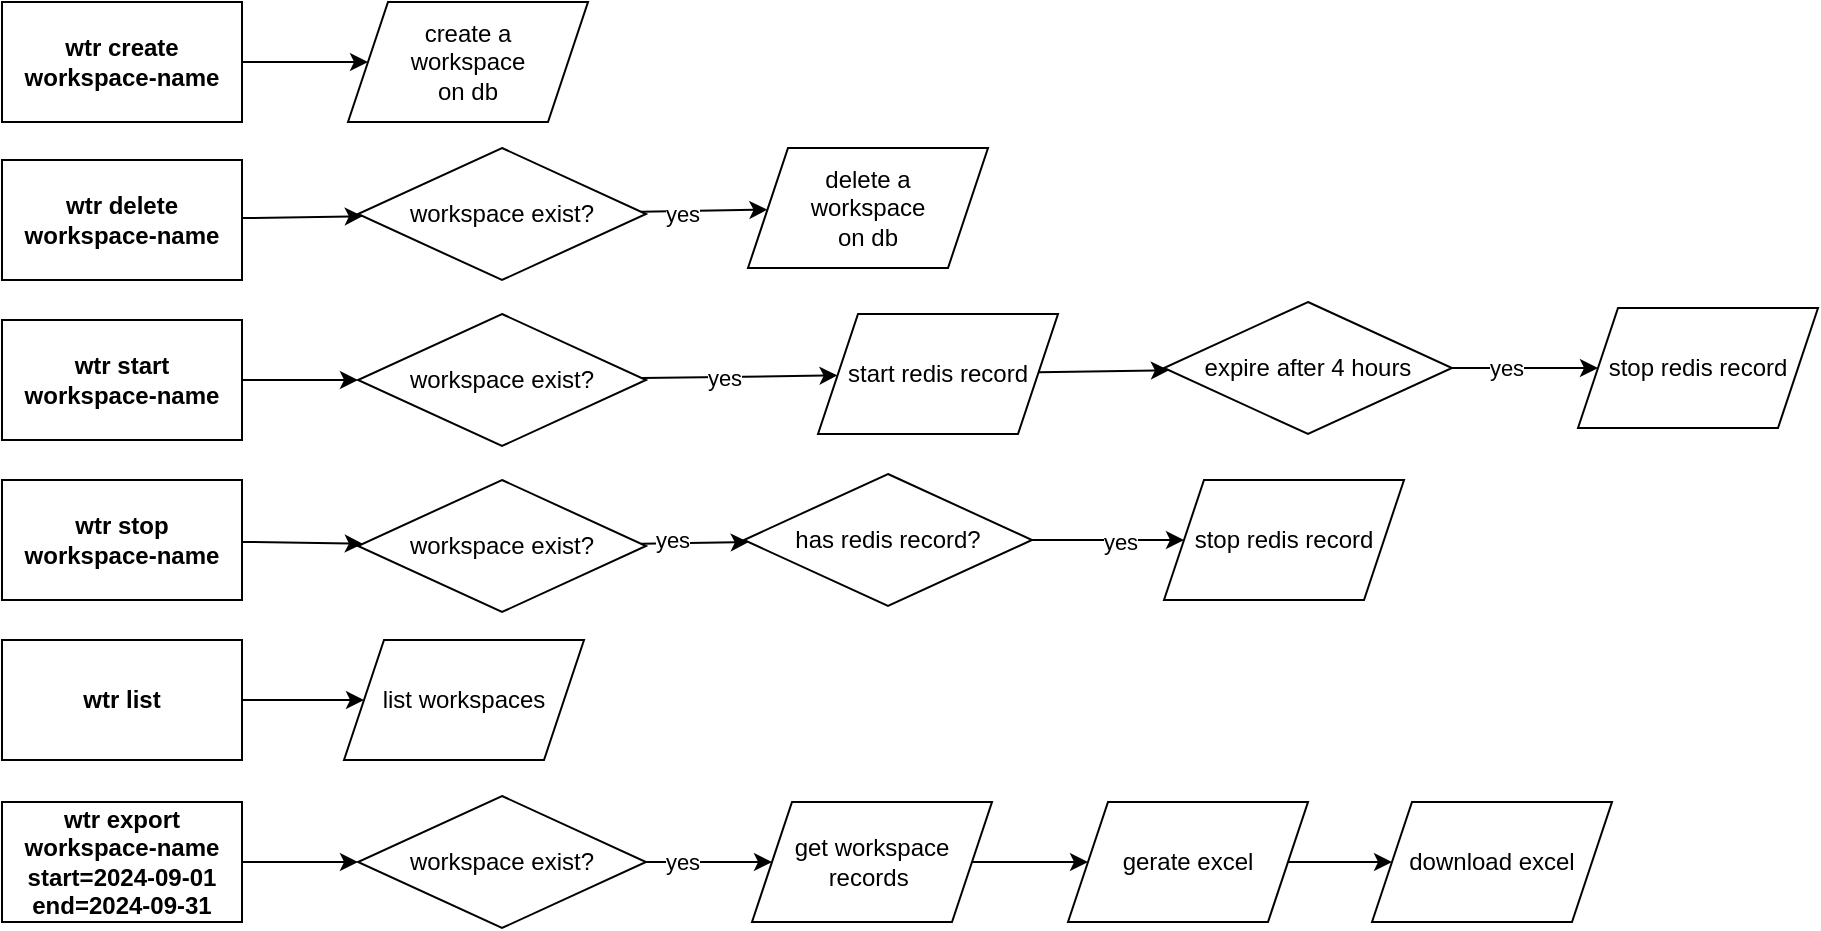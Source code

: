 <mxfile>
    <diagram id="7_IEWt7bNs7gBWvmXYBw" name="Page-1">
        <mxGraphModel dx="1011" dy="617" grid="0" gridSize="10" guides="1" tooltips="1" connect="1" arrows="1" fold="1" page="1" pageScale="1" pageWidth="850" pageHeight="1100" math="0" shadow="0">
            <root>
                <mxCell id="0"/>
                <mxCell id="1" parent="0"/>
                <mxCell id="4" value="" style="edgeStyle=none;html=1;" edge="1" parent="1" source="2" target="3">
                    <mxGeometry relative="1" as="geometry"/>
                </mxCell>
                <mxCell id="2" value="wtr create workspace-name" style="rounded=0;whiteSpace=wrap;html=1;fontStyle=1" vertex="1" parent="1">
                    <mxGeometry x="149" y="150" width="120" height="60" as="geometry"/>
                </mxCell>
                <mxCell id="3" value="create a &lt;br&gt;workspace &lt;br&gt;on db" style="shape=parallelogram;perimeter=parallelogramPerimeter;whiteSpace=wrap;html=1;fixedSize=1;" vertex="1" parent="1">
                    <mxGeometry x="322" y="150" width="120" height="60" as="geometry"/>
                </mxCell>
                <mxCell id="25" value="" style="edgeStyle=none;html=1;" edge="1" parent="1" source="6" target="24">
                    <mxGeometry relative="1" as="geometry"/>
                </mxCell>
                <mxCell id="6" value="wtr delete workspace-name" style="rounded=0;whiteSpace=wrap;html=1;fontStyle=1" vertex="1" parent="1">
                    <mxGeometry x="149" y="229" width="120" height="60" as="geometry"/>
                </mxCell>
                <mxCell id="7" value="delete a &lt;br&gt;workspace &lt;br&gt;on db" style="shape=parallelogram;perimeter=parallelogramPerimeter;whiteSpace=wrap;html=1;fixedSize=1;" vertex="1" parent="1">
                    <mxGeometry x="522" y="223" width="120" height="60" as="geometry"/>
                </mxCell>
                <mxCell id="32" value="" style="edgeStyle=none;html=1;" edge="1" parent="1" source="8" target="29">
                    <mxGeometry relative="1" as="geometry"/>
                </mxCell>
                <mxCell id="8" value="wtr start &lt;br&gt;workspace-name" style="rounded=0;whiteSpace=wrap;html=1;fontStyle=1" vertex="1" parent="1">
                    <mxGeometry x="149" y="309" width="120" height="60" as="geometry"/>
                </mxCell>
                <mxCell id="12" value="" style="edgeStyle=none;html=1;" edge="1" parent="1" source="9" target="11">
                    <mxGeometry relative="1" as="geometry"/>
                </mxCell>
                <mxCell id="9" value="start redis record" style="shape=parallelogram;perimeter=parallelogramPerimeter;whiteSpace=wrap;html=1;fixedSize=1;" vertex="1" parent="1">
                    <mxGeometry x="557" y="306" width="120" height="60" as="geometry"/>
                </mxCell>
                <mxCell id="14" value="" style="edgeStyle=none;html=1;" edge="1" parent="1" source="11" target="13">
                    <mxGeometry relative="1" as="geometry"/>
                </mxCell>
                <mxCell id="15" value="yes" style="edgeLabel;html=1;align=center;verticalAlign=middle;resizable=0;points=[];" vertex="1" connectable="0" parent="14">
                    <mxGeometry x="-0.269" relative="1" as="geometry">
                        <mxPoint as="offset"/>
                    </mxGeometry>
                </mxCell>
                <mxCell id="11" value="expire after 4 hours" style="rhombus;whiteSpace=wrap;html=1;" vertex="1" parent="1">
                    <mxGeometry x="730" y="300" width="144" height="66" as="geometry"/>
                </mxCell>
                <mxCell id="13" value="stop redis record" style="shape=parallelogram;perimeter=parallelogramPerimeter;whiteSpace=wrap;html=1;fixedSize=1;" vertex="1" parent="1">
                    <mxGeometry x="937" y="303" width="120" height="60" as="geometry"/>
                </mxCell>
                <mxCell id="35" value="" style="edgeStyle=none;html=1;" edge="1" parent="1" source="16" target="28">
                    <mxGeometry relative="1" as="geometry"/>
                </mxCell>
                <mxCell id="16" value="wtr stop&lt;br&gt;workspace-name" style="rounded=0;whiteSpace=wrap;html=1;fontStyle=1" vertex="1" parent="1">
                    <mxGeometry x="149" y="389" width="120" height="60" as="geometry"/>
                </mxCell>
                <mxCell id="22" value="" style="edgeStyle=none;html=1;" edge="1" parent="1" source="17" target="19">
                    <mxGeometry relative="1" as="geometry"/>
                </mxCell>
                <mxCell id="23" value="yes" style="edgeLabel;html=1;align=center;verticalAlign=middle;resizable=0;points=[];" vertex="1" connectable="0" parent="22">
                    <mxGeometry x="0.15" y="-1" relative="1" as="geometry">
                        <mxPoint as="offset"/>
                    </mxGeometry>
                </mxCell>
                <mxCell id="17" value="has redis record?" style="rhombus;whiteSpace=wrap;html=1;" vertex="1" parent="1">
                    <mxGeometry x="520" y="386" width="144" height="66" as="geometry"/>
                </mxCell>
                <mxCell id="19" value="stop redis record" style="shape=parallelogram;perimeter=parallelogramPerimeter;whiteSpace=wrap;html=1;fixedSize=1;" vertex="1" parent="1">
                    <mxGeometry x="730" y="389" width="120" height="60" as="geometry"/>
                </mxCell>
                <mxCell id="26" value="" style="edgeStyle=none;html=1;" edge="1" parent="1" source="24" target="7">
                    <mxGeometry relative="1" as="geometry"/>
                </mxCell>
                <mxCell id="27" value="yes" style="edgeLabel;html=1;align=center;verticalAlign=middle;resizable=0;points=[];" vertex="1" connectable="0" parent="26">
                    <mxGeometry x="-0.368" y="-1" relative="1" as="geometry">
                        <mxPoint as="offset"/>
                    </mxGeometry>
                </mxCell>
                <mxCell id="24" value="workspace exist?" style="rhombus;whiteSpace=wrap;html=1;" vertex="1" parent="1">
                    <mxGeometry x="327" y="223" width="144" height="66" as="geometry"/>
                </mxCell>
                <mxCell id="36" value="" style="edgeStyle=none;html=1;" edge="1" parent="1" source="28" target="17">
                    <mxGeometry relative="1" as="geometry"/>
                </mxCell>
                <mxCell id="45" value="yes" style="edgeLabel;html=1;align=center;verticalAlign=middle;resizable=0;points=[];" vertex="1" connectable="0" parent="36">
                    <mxGeometry x="-0.424" y="2" relative="1" as="geometry">
                        <mxPoint as="offset"/>
                    </mxGeometry>
                </mxCell>
                <mxCell id="28" value="workspace exist?" style="rhombus;whiteSpace=wrap;html=1;" vertex="1" parent="1">
                    <mxGeometry x="327" y="389" width="144" height="66" as="geometry"/>
                </mxCell>
                <mxCell id="33" value="" style="edgeStyle=none;html=1;" edge="1" parent="1" source="29" target="9">
                    <mxGeometry relative="1" as="geometry"/>
                </mxCell>
                <mxCell id="34" value="yes" style="edgeLabel;html=1;align=center;verticalAlign=middle;resizable=0;points=[];" vertex="1" connectable="0" parent="33">
                    <mxGeometry x="-0.164" relative="1" as="geometry">
                        <mxPoint as="offset"/>
                    </mxGeometry>
                </mxCell>
                <mxCell id="29" value="workspace exist?" style="rhombus;whiteSpace=wrap;html=1;" vertex="1" parent="1">
                    <mxGeometry x="327" y="306" width="144" height="66" as="geometry"/>
                </mxCell>
                <mxCell id="39" value="" style="edgeStyle=none;html=1;" edge="1" parent="1" source="37" target="38">
                    <mxGeometry relative="1" as="geometry"/>
                </mxCell>
                <mxCell id="37" value="wtr list" style="rounded=0;whiteSpace=wrap;html=1;fontStyle=1" vertex="1" parent="1">
                    <mxGeometry x="149" y="469" width="120" height="60" as="geometry"/>
                </mxCell>
                <mxCell id="38" value="list workspaces" style="shape=parallelogram;perimeter=parallelogramPerimeter;whiteSpace=wrap;html=1;fixedSize=1;" vertex="1" parent="1">
                    <mxGeometry x="320" y="469" width="120" height="60" as="geometry"/>
                </mxCell>
                <mxCell id="44" value="" style="edgeStyle=none;html=1;" edge="1" parent="1" source="40" target="43">
                    <mxGeometry relative="1" as="geometry"/>
                </mxCell>
                <mxCell id="40" value="wtr export workspace-name start=2024-09-01 end=2024-09-31" style="rounded=0;whiteSpace=wrap;html=1;fontStyle=1" vertex="1" parent="1">
                    <mxGeometry x="149" y="550" width="120" height="60" as="geometry"/>
                </mxCell>
                <mxCell id="47" value="" style="edgeStyle=none;html=1;" edge="1" parent="1" source="43" target="46">
                    <mxGeometry relative="1" as="geometry"/>
                </mxCell>
                <mxCell id="48" value="yes" style="edgeLabel;html=1;align=center;verticalAlign=middle;resizable=0;points=[];" vertex="1" connectable="0" parent="47">
                    <mxGeometry x="-0.421" relative="1" as="geometry">
                        <mxPoint as="offset"/>
                    </mxGeometry>
                </mxCell>
                <mxCell id="43" value="workspace exist?" style="rhombus;whiteSpace=wrap;html=1;" vertex="1" parent="1">
                    <mxGeometry x="327" y="547" width="144" height="66" as="geometry"/>
                </mxCell>
                <mxCell id="50" value="" style="edgeStyle=none;html=1;" edge="1" parent="1" source="46" target="49">
                    <mxGeometry relative="1" as="geometry"/>
                </mxCell>
                <mxCell id="46" value="get workspace records&amp;nbsp;" style="shape=parallelogram;perimeter=parallelogramPerimeter;whiteSpace=wrap;html=1;fixedSize=1;" vertex="1" parent="1">
                    <mxGeometry x="524" y="550" width="120" height="60" as="geometry"/>
                </mxCell>
                <mxCell id="52" value="" style="edgeStyle=none;html=1;" edge="1" parent="1" source="49" target="51">
                    <mxGeometry relative="1" as="geometry"/>
                </mxCell>
                <mxCell id="49" value="gerate excel" style="shape=parallelogram;perimeter=parallelogramPerimeter;whiteSpace=wrap;html=1;fixedSize=1;" vertex="1" parent="1">
                    <mxGeometry x="682" y="550" width="120" height="60" as="geometry"/>
                </mxCell>
                <mxCell id="51" value="download excel" style="shape=parallelogram;perimeter=parallelogramPerimeter;whiteSpace=wrap;html=1;fixedSize=1;" vertex="1" parent="1">
                    <mxGeometry x="834" y="550" width="120" height="60" as="geometry"/>
                </mxCell>
            </root>
        </mxGraphModel>
    </diagram>
</mxfile>